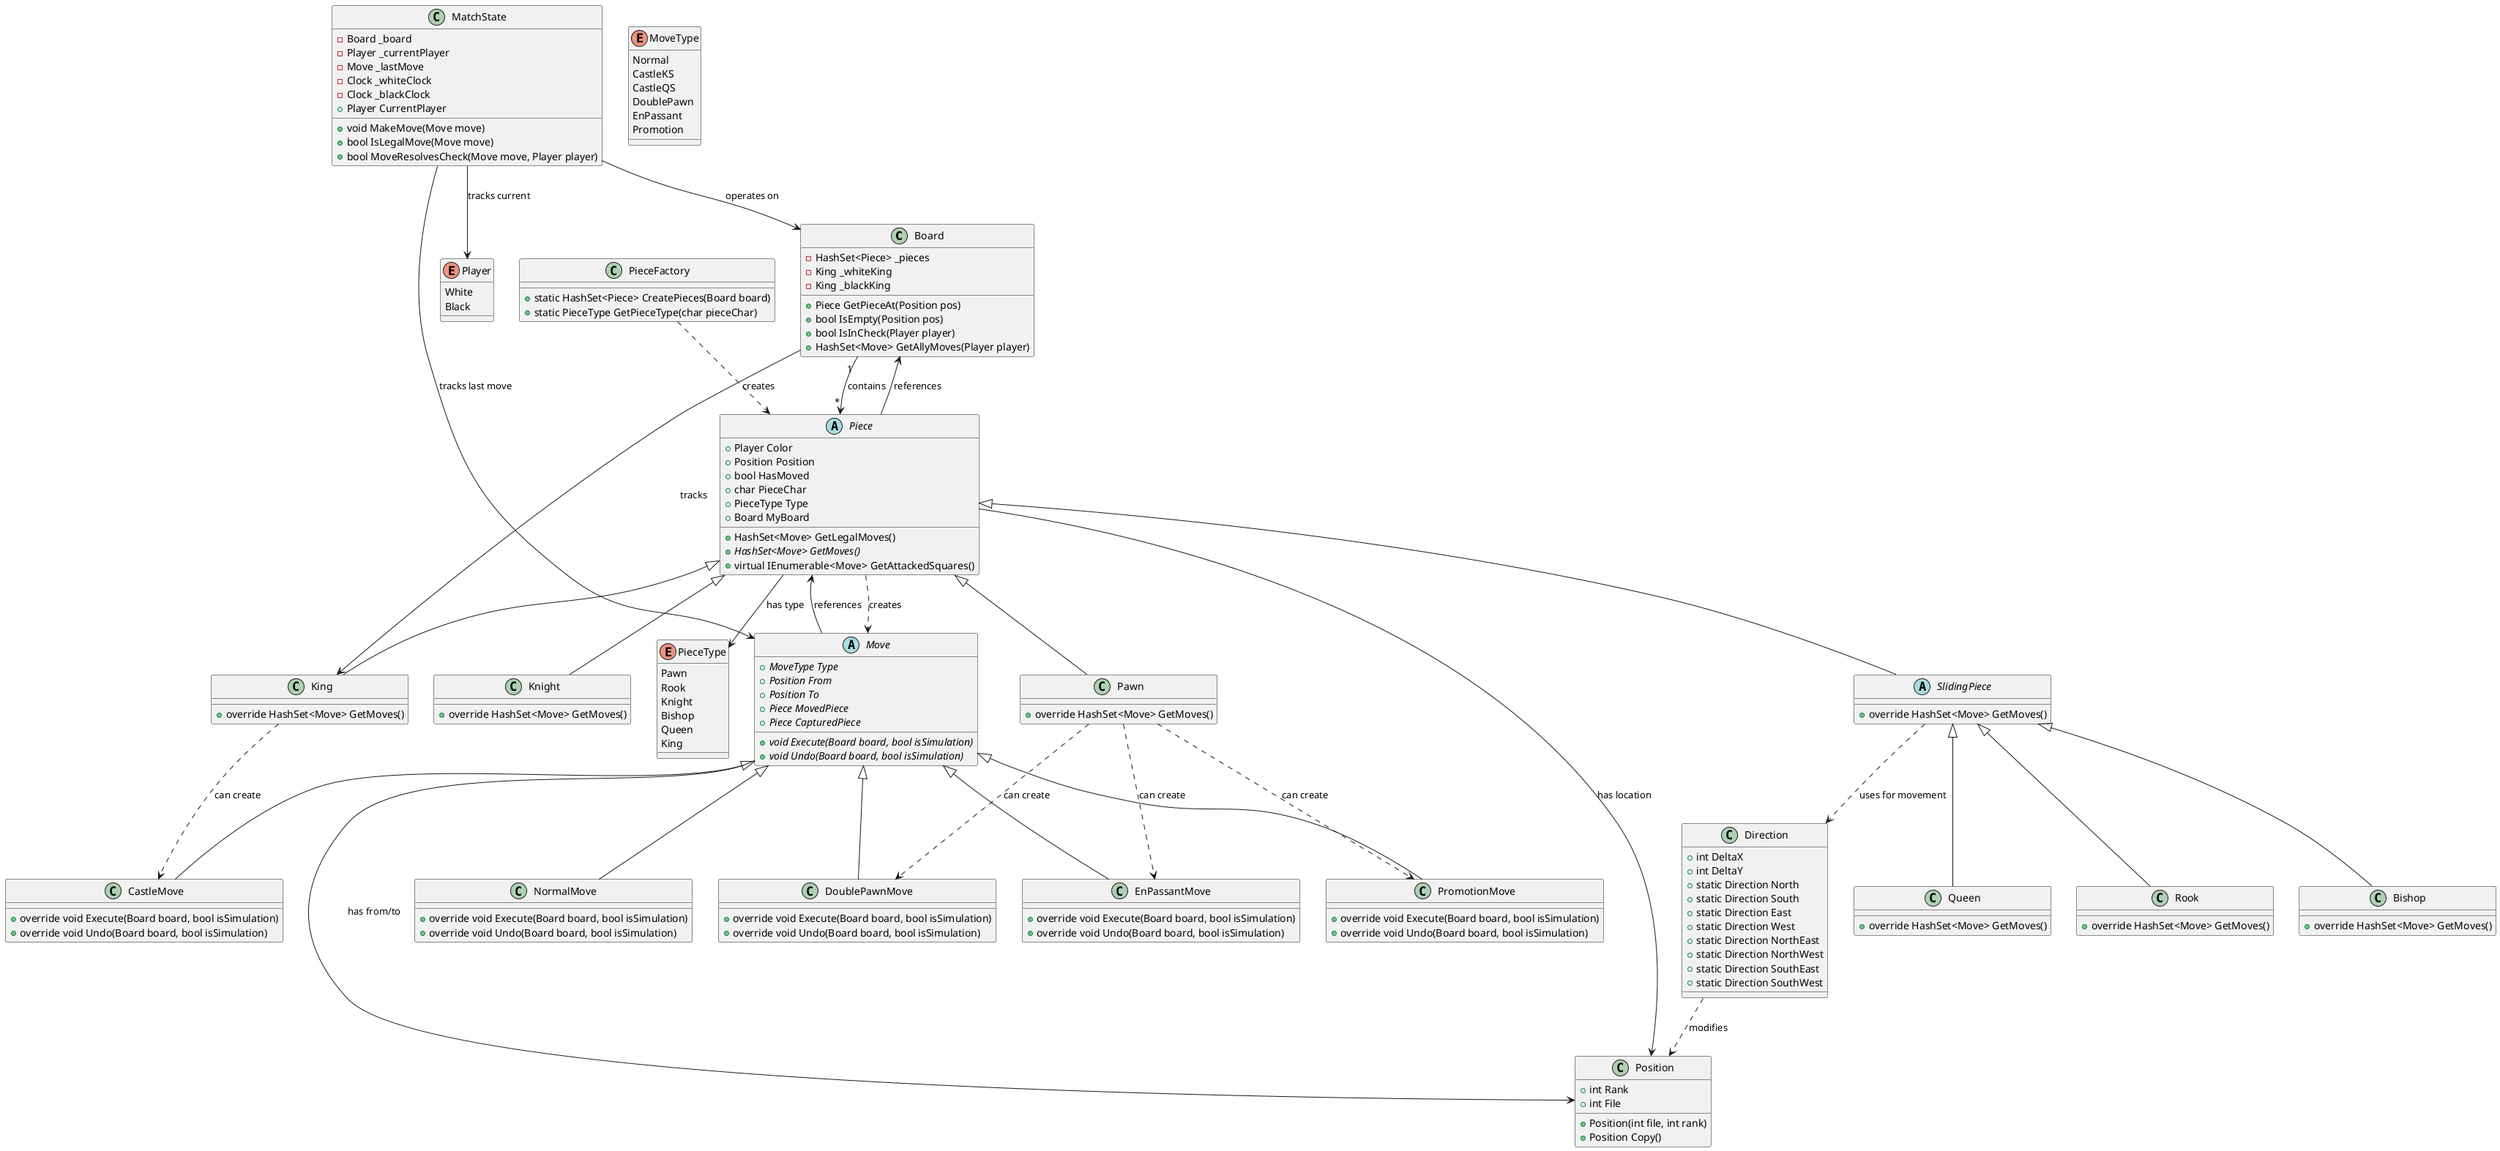 @startuml Chess Core Logic

' Core Game Logic
class Board {
  -HashSet<Piece> _pieces
  -King _whiteKing
  -King _blackKing
  +Piece GetPieceAt(Position pos)
  +bool IsEmpty(Position pos)
  +bool IsInCheck(Player player)
  +HashSet<Move> GetAllyMoves(Player player)
}

class MatchState {
  -Board _board
  -Player _currentPlayer
  -Move _lastMove
  -Clock _whiteClock
  -Clock _blackClock
  +Player CurrentPlayer
  +void MakeMove(Move move)
  +bool IsLegalMove(Move move)
  +bool MoveResolvesCheck(Move move, Player player)
}

enum Player {
  White
  Black
}

' Piece Hierarchy
abstract class Piece {
  +Player Color
  +Position Position
  +bool HasMoved
  +char PieceChar
  +PieceType Type
  +Board MyBoard
  +HashSet<Move> GetLegalMoves()
  +{abstract} HashSet<Move> GetMoves()
  +virtual IEnumerable<Move> GetAttackedSquares()
}

class King extends Piece {
  +override HashSet<Move> GetMoves()
}

class Queen extends SlidingPiece {
  +override HashSet<Move> GetMoves()
}

class Rook extends SlidingPiece {
  +override HashSet<Move> GetMoves()
}

class Bishop extends SlidingPiece {
  +override HashSet<Move> GetMoves()
}

class Knight extends Piece {
  +override HashSet<Move> GetMoves()
}

class Pawn extends Piece {
  +override HashSet<Move> GetMoves()
}

abstract class SlidingPiece extends Piece {
  +override HashSet<Move> GetMoves()
}

enum PieceType {
  Pawn
  Rook
  Knight
  Bishop
  Queen
  King
}

class PieceFactory {
  +static HashSet<Piece> CreatePieces(Board board)
  +static PieceType GetPieceType(char pieceChar)
}

' Move System
abstract class Move {
  +{abstract} MoveType Type
  +{abstract} Position From
  +{abstract} Position To
  +{abstract} Piece MovedPiece
  +{abstract} Piece CapturedPiece
  +{abstract} void Execute(Board board, bool isSimulation)
  +{abstract} void Undo(Board board, bool isSimulation)
}

enum MoveType {
  Normal
  CastleKS
  CastleQS
  DoublePawn
  EnPassant
  Promotion
}

class NormalMove extends Move {
  +override void Execute(Board board, bool isSimulation)
  +override void Undo(Board board, bool isSimulation)
}

class CastleMove extends Move {
  +override void Execute(Board board, bool isSimulation)
  +override void Undo(Board board, bool isSimulation)
}

class EnPassantMove extends Move {
  +override void Execute(Board board, bool isSimulation)
  +override void Undo(Board board, bool isSimulation)
}

class DoublePawnMove extends Move {
  +override void Execute(Board board, bool isSimulation)
  +override void Undo(Board board, bool isSimulation)
}

class PromotionMove extends Move {
  +override void Execute(Board board, bool isSimulation)
  +override void Undo(Board board, bool isSimulation)
}

' Positioning
class Position {
  +int Rank
  +int File
  +Position(int file, int rank)
  +Position Copy()
}

class Direction {
  +int DeltaX
  +int DeltaY
  +static Direction North
  +static Direction South
  +static Direction East
  +static Direction West
  +static Direction NorthEast
  +static Direction NorthWest
  +static Direction SouthEast
  +static Direction SouthWest
}

' Key Relationships
Board "1" --> "*" Piece : contains
Board --> King : tracks
MatchState --> Board : operates on
MatchState --> Player : tracks current
MatchState --> Move : tracks last move
Piece --> Board : references
Piece --> Position : has location
Piece --> PieceType : has type
Piece ..> Move : creates
Move --> Piece : references
Move --> Position : has from/to
PieceFactory ..> Piece : creates
Direction ..> Position : modifies

' Specialized Relationships
SlidingPiece ..> Direction : uses for movement
King ..> CastleMove : can create
Pawn ..> EnPassantMove : can create 
Pawn ..> DoublePawnMove : can create
Pawn ..> PromotionMove : can create

@enduml 